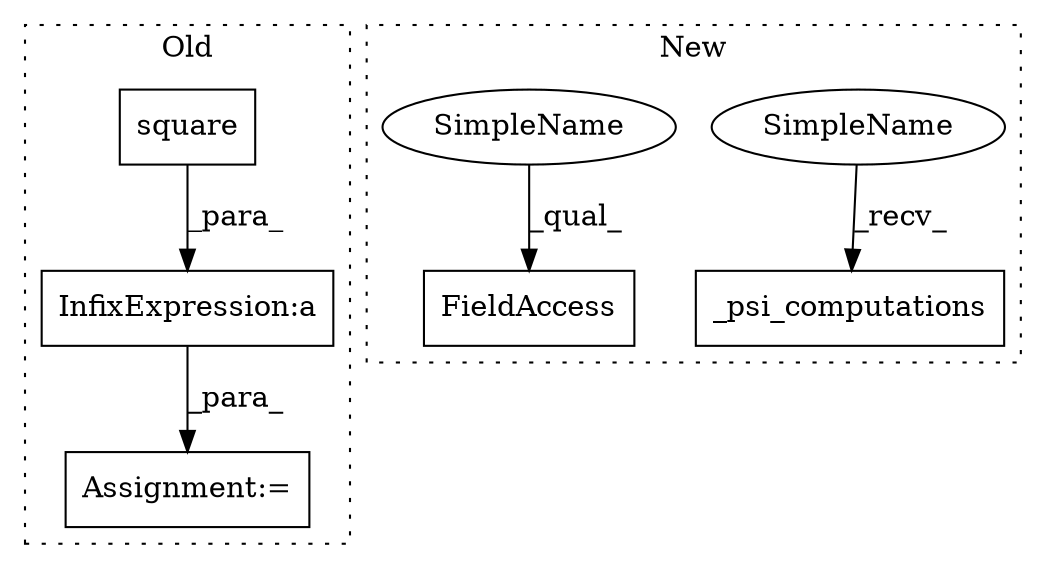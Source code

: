 digraph G {
subgraph cluster0 {
1 [label="square" a="32" s="4811,4820" l="7,1" shape="box"];
3 [label="InfixExpression:a" a="27" s="4821" l="3" shape="box"];
5 [label="Assignment:=" a="7" s="4803" l="1" shape="box"];
label = "Old";
style="dotted";
}
subgraph cluster1 {
2 [label="_psi_computations" a="32" s="4802,4826" l="18,1" shape="box"];
4 [label="FieldAccess" a="22" s="4971" l="10" shape="box"];
6 [label="SimpleName" a="42" s="4797" l="4" shape="ellipse"];
7 [label="SimpleName" a="42" s="4971" l="4" shape="ellipse"];
label = "New";
style="dotted";
}
1 -> 3 [label="_para_"];
3 -> 5 [label="_para_"];
6 -> 2 [label="_recv_"];
7 -> 4 [label="_qual_"];
}
